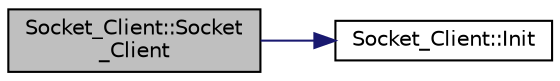 digraph "Socket_Client::Socket_Client"
{
 // INTERACTIVE_SVG=YES
 // LATEX_PDF_SIZE
  edge [fontname="Helvetica",fontsize="10",labelfontname="Helvetica",labelfontsize="10"];
  node [fontname="Helvetica",fontsize="10",shape=record];
  rankdir="LR";
  Node1 [label="Socket_Client::Socket\l_Client",height=0.2,width=0.4,color="black", fillcolor="grey75", style="filled", fontcolor="black",tooltip=" "];
  Node1 -> Node2 [color="midnightblue",fontsize="10",style="solid",fontname="Helvetica"];
  Node2 [label="Socket_Client::Init",height=0.2,width=0.4,color="black", fillcolor="white", style="filled",URL="$classSocket__Client.html#ab1daf6a31b6234d98b7d57a5fadda96a",tooltip=" "];
}
